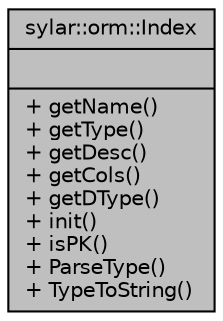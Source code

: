 digraph "sylar::orm::Index"
{
 // LATEX_PDF_SIZE
  edge [fontname="Helvetica",fontsize="10",labelfontname="Helvetica",labelfontsize="10"];
  node [fontname="Helvetica",fontsize="10",shape=record];
  Node1 [label="{sylar::orm::Index\n||+ getName()\l+ getType()\l+ getDesc()\l+ getCols()\l+ getDType()\l+ init()\l+ isPK()\l+ ParseType()\l+ TypeToString()\l}",height=0.2,width=0.4,color="black", fillcolor="grey75", style="filled", fontcolor="black",tooltip=" "];
}
